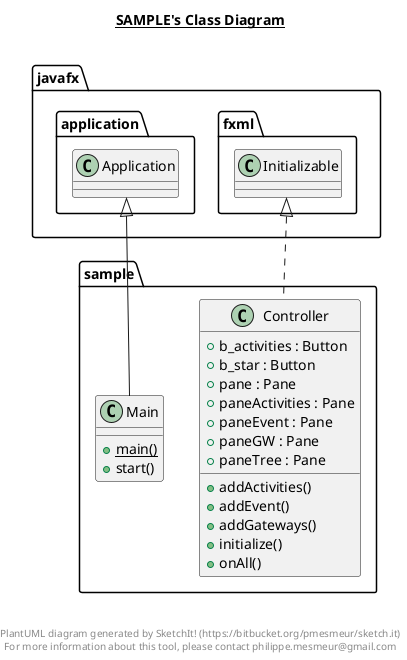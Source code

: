 @startuml

title __SAMPLE's Class Diagram__\n

  namespace sample {
    class sample.Controller {
        + b_activities : Button
        + b_star : Button
        + pane : Pane
        + paneActivities : Pane
        + paneEvent : Pane
        + paneGW : Pane
        + paneTree : Pane
        + addActivities()
        + addEvent()
        + addGateways()
        + initialize()
        + onAll()
    }
  }
  

  namespace sample {
    class sample.Main {
        {static} + main()
        + start()
    }
  }
  

  sample.Controller .up.|> javafx.fxml.Initializable
  sample.Main -up-|> javafx.application.Application


right footer


PlantUML diagram generated by SketchIt! (https://bitbucket.org/pmesmeur/sketch.it)
For more information about this tool, please contact philippe.mesmeur@gmail.com
endfooter

@enduml
